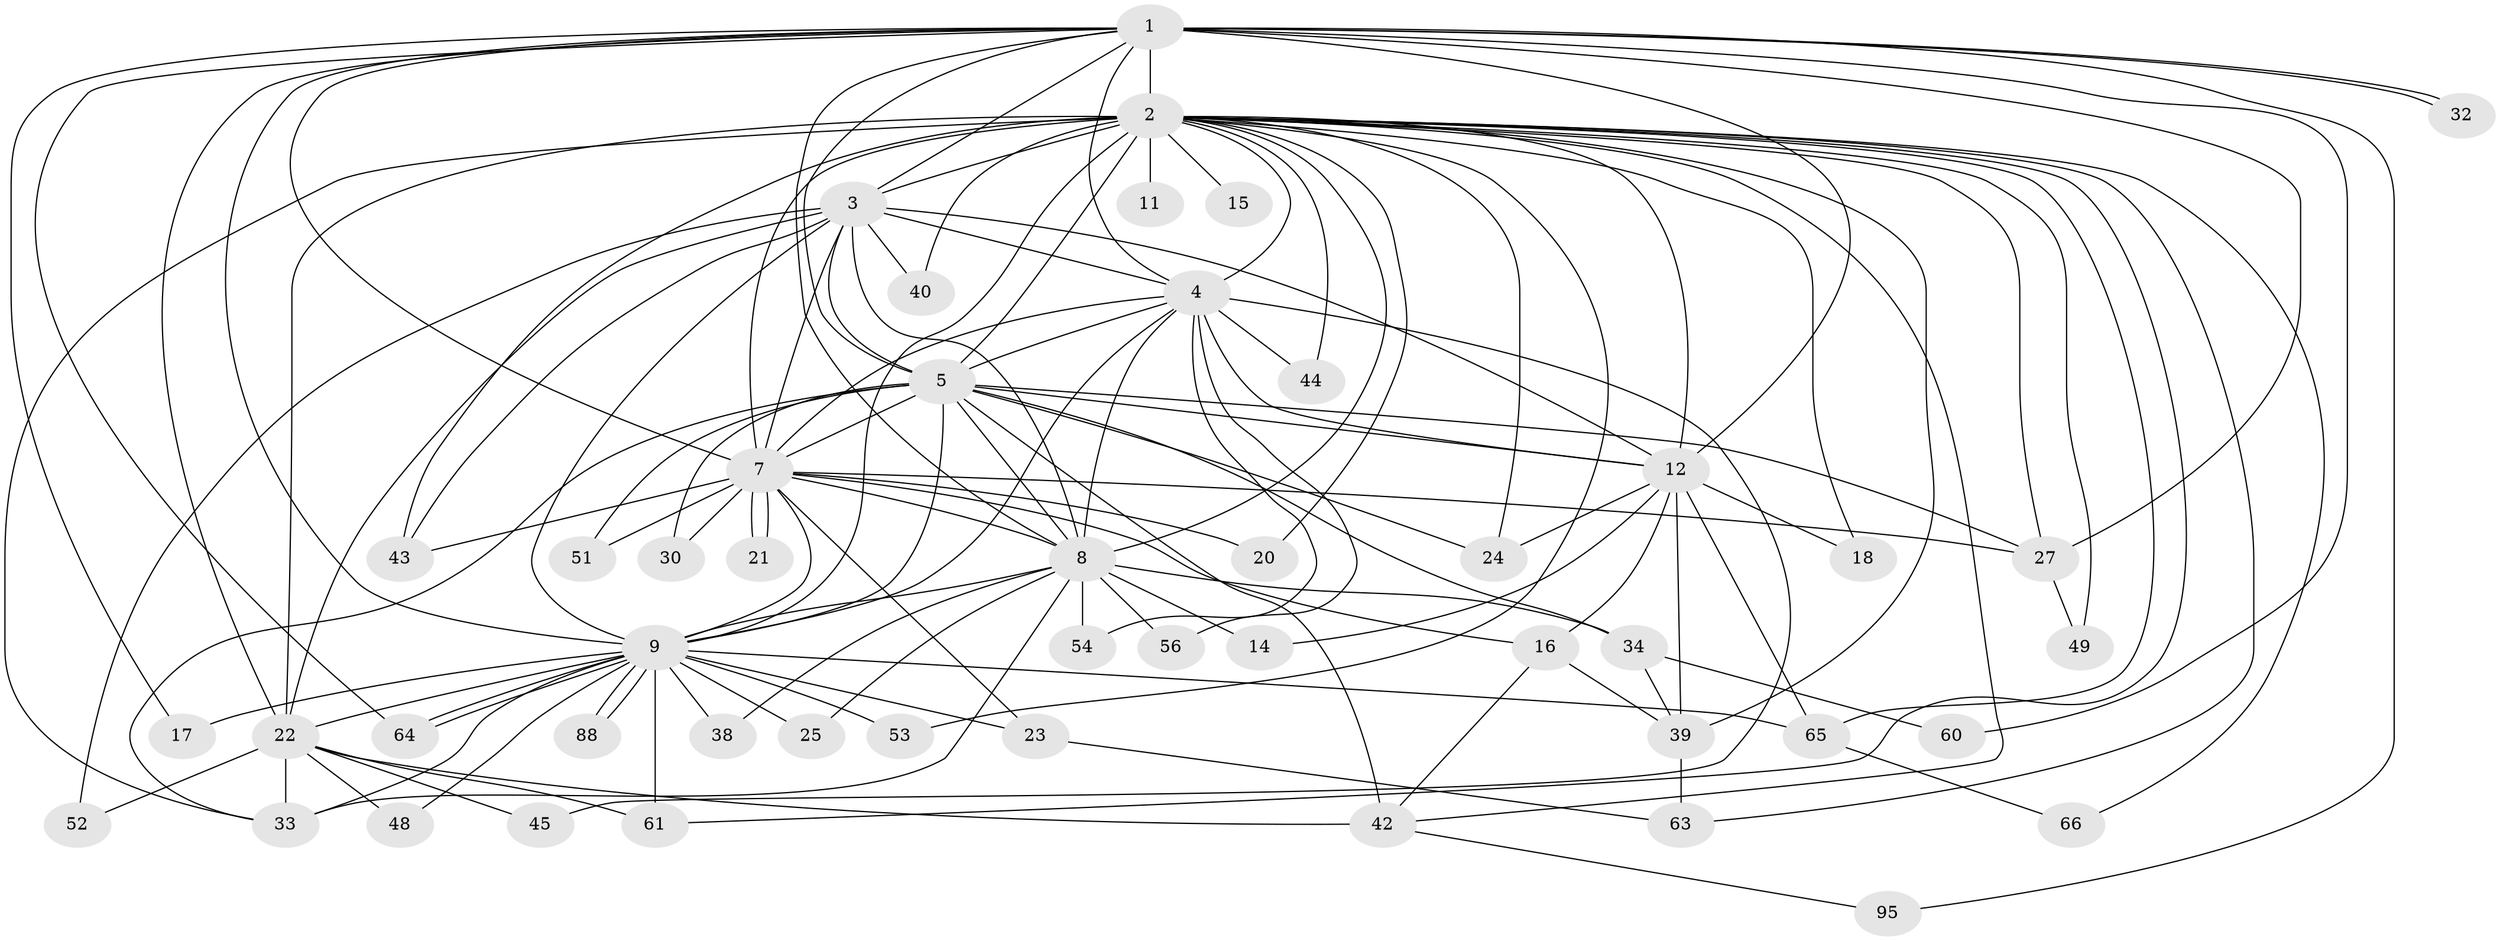 // original degree distribution, {19: 0.020833333333333332, 20: 0.010416666666666666, 22: 0.03125, 14: 0.010416666666666666, 21: 0.010416666666666666, 25: 0.010416666666666666, 18: 0.010416666666666666, 2: 0.59375, 12: 0.010416666666666666, 4: 0.08333333333333333, 9: 0.010416666666666666, 3: 0.15625, 5: 0.041666666666666664}
// Generated by graph-tools (version 1.1) at 2025/13/03/09/25 04:13:55]
// undirected, 48 vertices, 126 edges
graph export_dot {
graph [start="1"]
  node [color=gray90,style=filled];
  1;
  2 [super="+10+6+58+46+41+28"];
  3 [super="+70+72+94+84+81+26+31+19+62+57"];
  4 [super="+37"];
  5 [super="+55"];
  7;
  8;
  9;
  11;
  12 [super="+83+13"];
  14;
  15;
  16;
  17;
  18;
  20;
  21;
  22 [super="+47"];
  23;
  24;
  25;
  27 [super="+79"];
  30;
  32;
  33 [super="+59+36+50"];
  34;
  38;
  39 [super="+67+74"];
  40;
  42 [super="+75"];
  43 [super="+68"];
  44;
  45;
  48;
  49;
  51;
  52;
  53;
  54;
  56;
  60;
  61 [super="+69"];
  63 [super="+71"];
  64 [super="+73"];
  65 [super="+80"];
  66;
  88;
  95;
  1 -- 2 [weight=4];
  1 -- 3;
  1 -- 4;
  1 -- 5;
  1 -- 7;
  1 -- 8;
  1 -- 9;
  1 -- 17;
  1 -- 27;
  1 -- 32;
  1 -- 32;
  1 -- 60;
  1 -- 95;
  1 -- 64;
  1 -- 22;
  1 -- 12;
  2 -- 3 [weight=5];
  2 -- 4 [weight=3];
  2 -- 5 [weight=5];
  2 -- 7 [weight=5];
  2 -- 8 [weight=3];
  2 -- 9 [weight=3];
  2 -- 15 [weight=2];
  2 -- 18;
  2 -- 20;
  2 -- 22 [weight=3];
  2 -- 49;
  2 -- 65;
  2 -- 66;
  2 -- 11 [weight=2];
  2 -- 12;
  2 -- 27;
  2 -- 39 [weight=2];
  2 -- 40;
  2 -- 42;
  2 -- 43;
  2 -- 44;
  2 -- 53;
  2 -- 61;
  2 -- 63;
  2 -- 24;
  2 -- 33;
  3 -- 4;
  3 -- 5 [weight=3];
  3 -- 7 [weight=2];
  3 -- 8 [weight=4];
  3 -- 9 [weight=3];
  3 -- 40;
  3 -- 43;
  3 -- 52;
  3 -- 22;
  3 -- 12;
  4 -- 5;
  4 -- 7;
  4 -- 8;
  4 -- 9;
  4 -- 12 [weight=2];
  4 -- 44;
  4 -- 45;
  4 -- 54;
  4 -- 56;
  5 -- 7;
  5 -- 8;
  5 -- 9;
  5 -- 24;
  5 -- 27;
  5 -- 30;
  5 -- 33;
  5 -- 34;
  5 -- 42 [weight=2];
  5 -- 51;
  5 -- 12;
  7 -- 8;
  7 -- 9;
  7 -- 16;
  7 -- 20;
  7 -- 21;
  7 -- 21;
  7 -- 23;
  7 -- 30;
  7 -- 51;
  7 -- 43;
  7 -- 27;
  8 -- 9;
  8 -- 14;
  8 -- 25;
  8 -- 34;
  8 -- 38;
  8 -- 54;
  8 -- 56;
  8 -- 33;
  9 -- 17;
  9 -- 23;
  9 -- 25;
  9 -- 38;
  9 -- 48;
  9 -- 53;
  9 -- 64;
  9 -- 64;
  9 -- 65;
  9 -- 88;
  9 -- 88;
  9 -- 61;
  9 -- 22;
  9 -- 33;
  12 -- 16;
  12 -- 18;
  12 -- 65;
  12 -- 39;
  12 -- 24;
  12 -- 14;
  16 -- 39;
  16 -- 42;
  22 -- 33;
  22 -- 45;
  22 -- 48;
  22 -- 61;
  22 -- 42;
  22 -- 52;
  23 -- 63;
  27 -- 49;
  34 -- 39;
  34 -- 60;
  39 -- 63;
  42 -- 95;
  65 -- 66;
}
